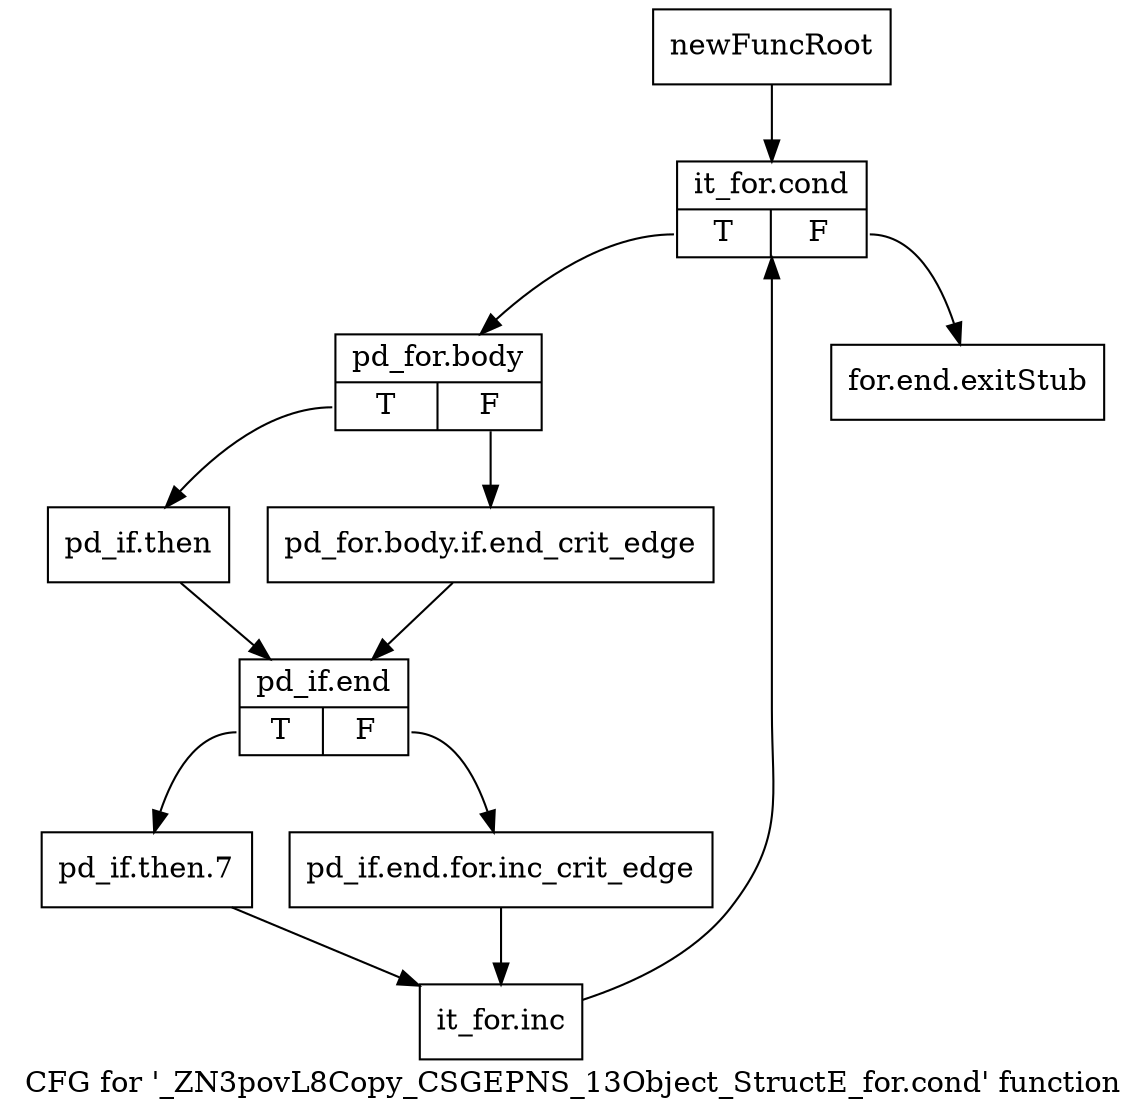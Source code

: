 digraph "CFG for '_ZN3povL8Copy_CSGEPNS_13Object_StructE_for.cond' function" {
	label="CFG for '_ZN3povL8Copy_CSGEPNS_13Object_StructE_for.cond' function";

	Node0x2393380 [shape=record,label="{newFuncRoot}"];
	Node0x2393380 -> Node0x2393420;
	Node0x23933d0 [shape=record,label="{for.end.exitStub}"];
	Node0x2393420 [shape=record,label="{it_for.cond|{<s0>T|<s1>F}}"];
	Node0x2393420:s0 -> Node0x2393470;
	Node0x2393420:s1 -> Node0x23933d0;
	Node0x2393470 [shape=record,label="{pd_for.body|{<s0>T|<s1>F}}"];
	Node0x2393470:s0 -> Node0x2393510;
	Node0x2393470:s1 -> Node0x23934c0;
	Node0x23934c0 [shape=record,label="{pd_for.body.if.end_crit_edge}"];
	Node0x23934c0 -> Node0x2393560;
	Node0x2393510 [shape=record,label="{pd_if.then}"];
	Node0x2393510 -> Node0x2393560;
	Node0x2393560 [shape=record,label="{pd_if.end|{<s0>T|<s1>F}}"];
	Node0x2393560:s0 -> Node0x2393600;
	Node0x2393560:s1 -> Node0x23935b0;
	Node0x23935b0 [shape=record,label="{pd_if.end.for.inc_crit_edge}"];
	Node0x23935b0 -> Node0x2393650;
	Node0x2393600 [shape=record,label="{pd_if.then.7}"];
	Node0x2393600 -> Node0x2393650;
	Node0x2393650 [shape=record,label="{it_for.inc}"];
	Node0x2393650 -> Node0x2393420;
}
